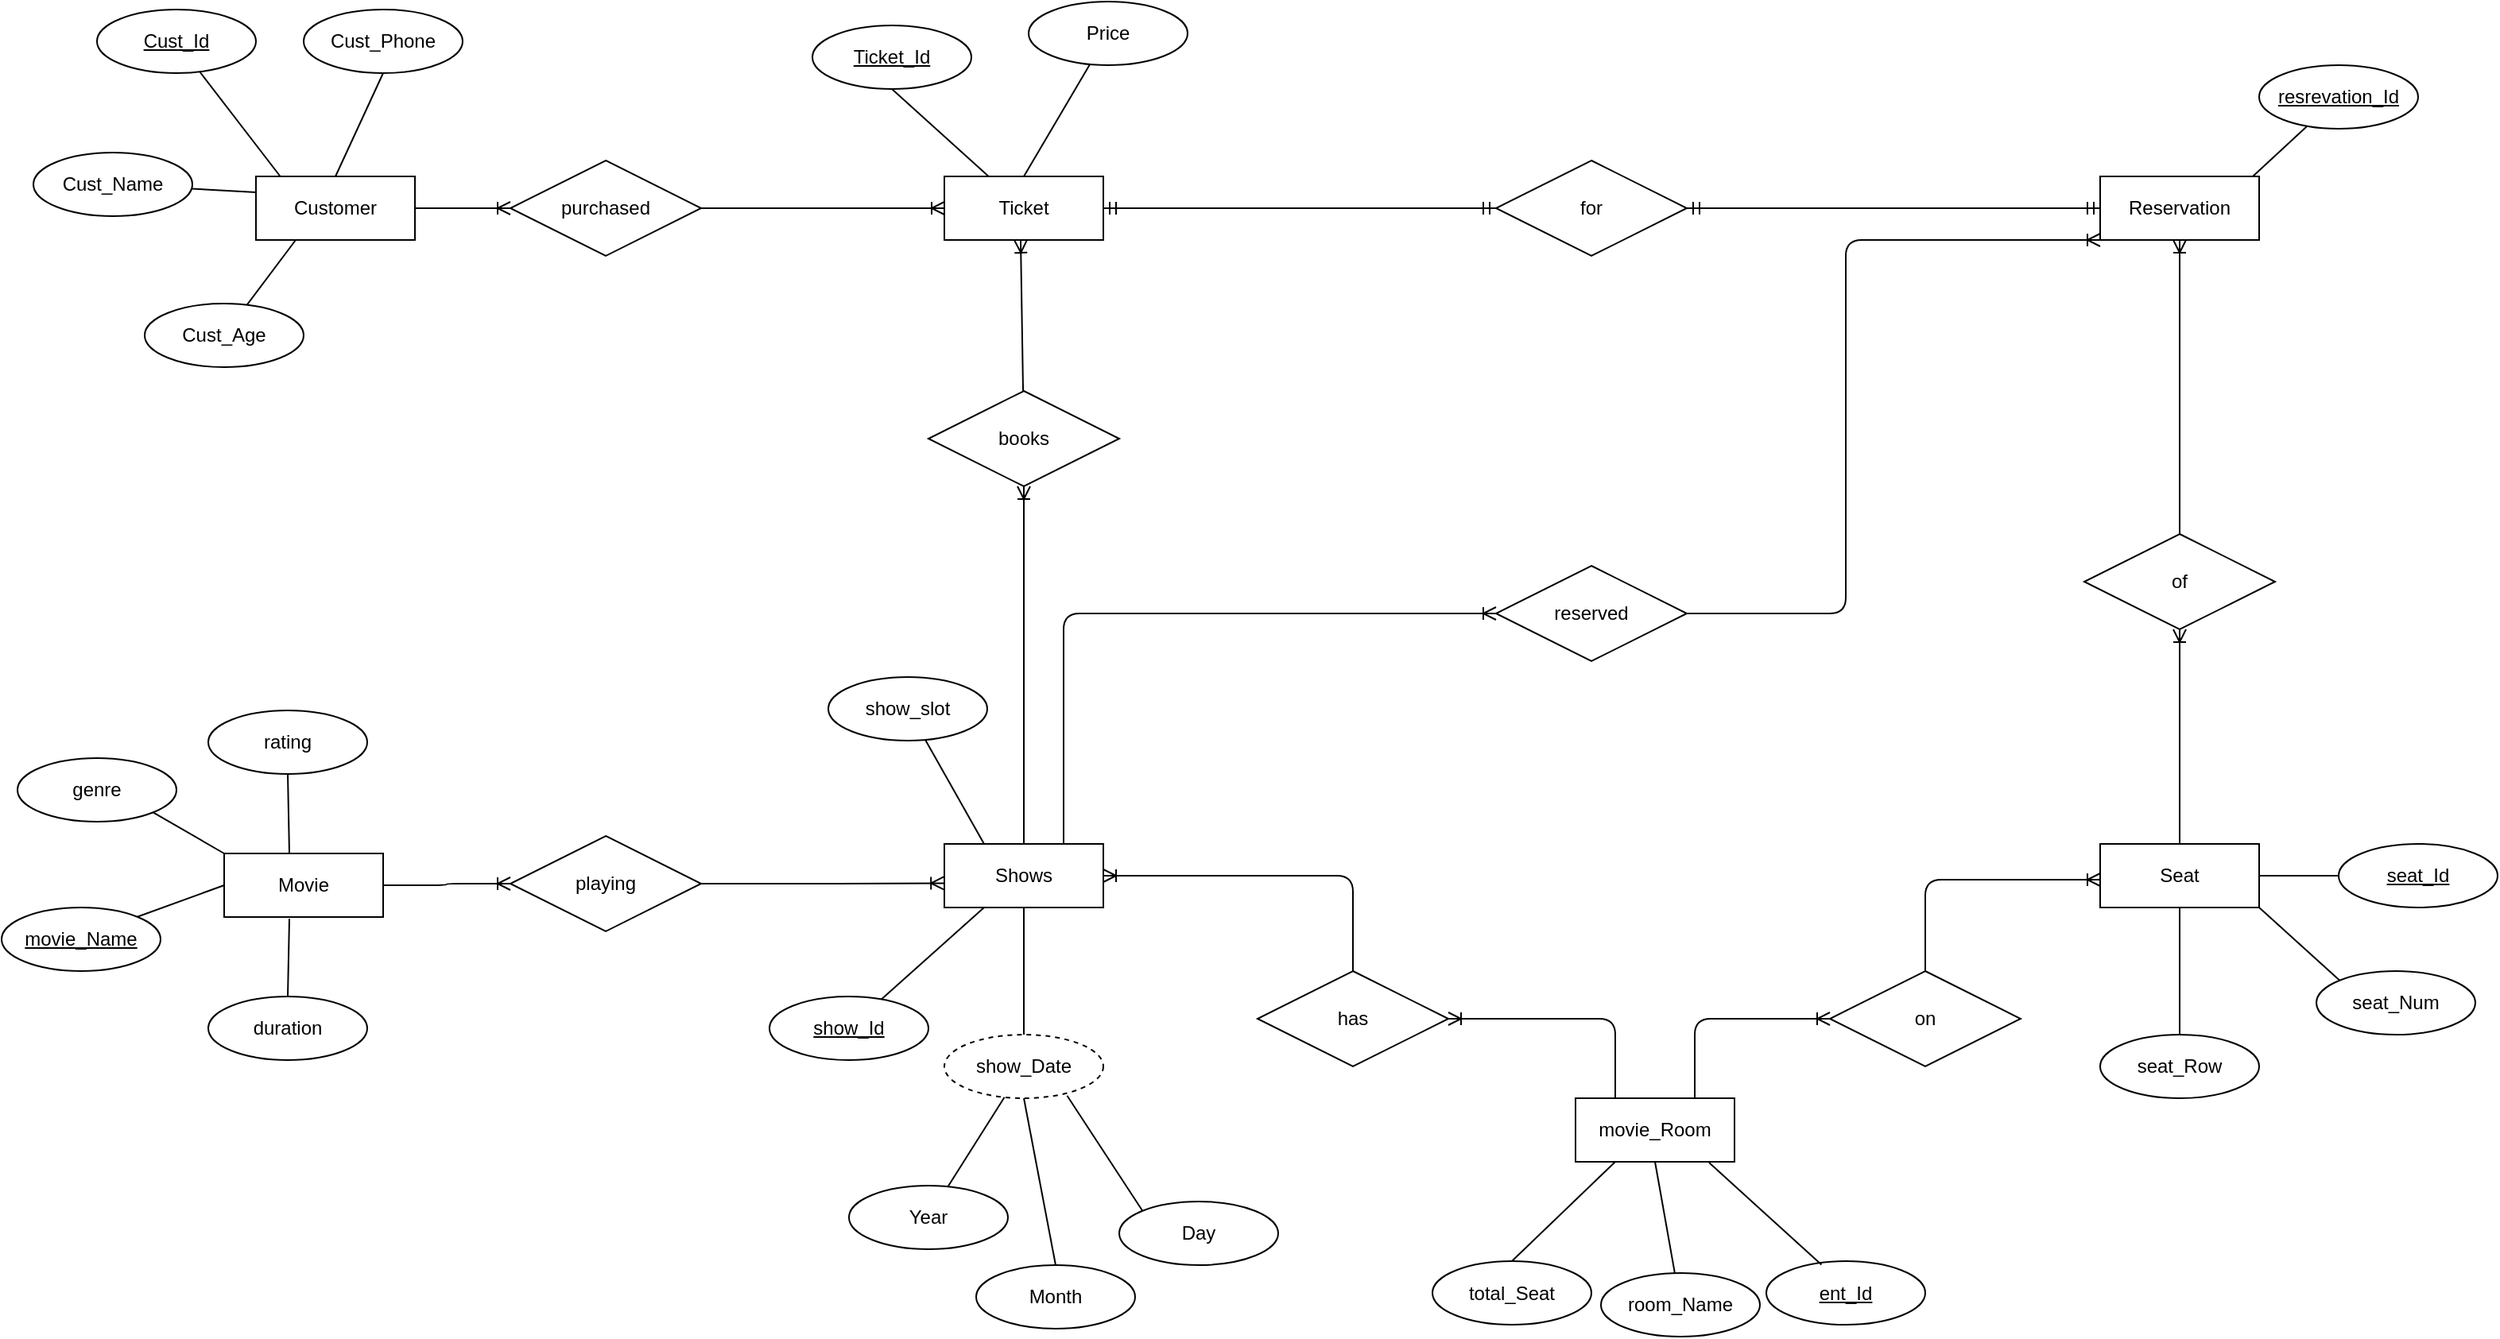 <mxfile version="14.6.13" type="device"><diagram id="C5RBs43oDa-KdzZeNtuy" name="Page-1"><mxGraphModel dx="2264" dy="1922" grid="1" gridSize="10" guides="1" tooltips="1" connect="1" arrows="1" fold="1" page="1" pageScale="1" pageWidth="827" pageHeight="1169" math="0" shadow="0"><root><mxCell id="WIyWlLk6GJQsqaUBKTNV-0"/><mxCell id="WIyWlLk6GJQsqaUBKTNV-1" parent="WIyWlLk6GJQsqaUBKTNV-0"/><mxCell id="rpTrCafOeSb1Uk_IsaNt-6" value="purchased" style="shape=rhombus;perimeter=rhombusPerimeter;whiteSpace=wrap;html=1;align=center;" parent="WIyWlLk6GJQsqaUBKTNV-1" vertex="1"><mxGeometry x="64" y="-330" width="120" height="60" as="geometry"/></mxCell><mxCell id="rpTrCafOeSb1Uk_IsaNt-8" value="on" style="shape=rhombus;perimeter=rhombusPerimeter;whiteSpace=wrap;html=1;align=center;" parent="WIyWlLk6GJQsqaUBKTNV-1" vertex="1"><mxGeometry x="894" y="180" width="120" height="60" as="geometry"/></mxCell><mxCell id="rpTrCafOeSb1Uk_IsaNt-9" value="books" style="shape=rhombus;perimeter=rhombusPerimeter;whiteSpace=wrap;html=1;align=center;" parent="WIyWlLk6GJQsqaUBKTNV-1" vertex="1"><mxGeometry x="327" y="-185" width="120" height="60" as="geometry"/></mxCell><mxCell id="rpTrCafOeSb1Uk_IsaNt-10" value="of" style="shape=rhombus;perimeter=rhombusPerimeter;whiteSpace=wrap;html=1;align=center;" parent="WIyWlLk6GJQsqaUBKTNV-1" vertex="1"><mxGeometry x="1054" y="-95" width="120" height="60" as="geometry"/></mxCell><mxCell id="rpTrCafOeSb1Uk_IsaNt-12" value="has" style="shape=rhombus;perimeter=rhombusPerimeter;whiteSpace=wrap;html=1;align=center;" parent="WIyWlLk6GJQsqaUBKTNV-1" vertex="1"><mxGeometry x="534" y="180" width="120" height="60" as="geometry"/></mxCell><mxCell id="rpTrCafOeSb1Uk_IsaNt-16" value="Cust_Id" style="ellipse;whiteSpace=wrap;html=1;align=center;fontStyle=4;" parent="WIyWlLk6GJQsqaUBKTNV-1" vertex="1"><mxGeometry x="-196" y="-425" width="100" height="40" as="geometry"/></mxCell><mxCell id="rpTrCafOeSb1Uk_IsaNt-17" value="Cust_Phone" style="ellipse;whiteSpace=wrap;html=1;align=center;" parent="WIyWlLk6GJQsqaUBKTNV-1" vertex="1"><mxGeometry x="-66" y="-425" width="100" height="40" as="geometry"/></mxCell><mxCell id="rpTrCafOeSb1Uk_IsaNt-22" value="Ticket_Id" style="ellipse;whiteSpace=wrap;html=1;align=center;fontStyle=4;" parent="WIyWlLk6GJQsqaUBKTNV-1" vertex="1"><mxGeometry x="254" y="-415" width="100" height="40" as="geometry"/></mxCell><mxCell id="rpTrCafOeSb1Uk_IsaNt-23" value="Price" style="ellipse;whiteSpace=wrap;html=1;align=center;" parent="WIyWlLk6GJQsqaUBKTNV-1" vertex="1"><mxGeometry x="390" y="-430" width="100" height="40" as="geometry"/></mxCell><mxCell id="rpTrCafOeSb1Uk_IsaNt-24" value="show_Id" style="ellipse;whiteSpace=wrap;html=1;align=center;fontStyle=4;" parent="WIyWlLk6GJQsqaUBKTNV-1" vertex="1"><mxGeometry x="227" y="196" width="100" height="40" as="geometry"/></mxCell><mxCell id="rpTrCafOeSb1Uk_IsaNt-25" value="show_Date" style="ellipse;whiteSpace=wrap;html=1;align=center;dashed=1;" parent="WIyWlLk6GJQsqaUBKTNV-1" vertex="1"><mxGeometry x="337" y="220" width="100" height="40" as="geometry"/></mxCell><mxCell id="rpTrCafOeSb1Uk_IsaNt-31" value="movie_Name" style="ellipse;whiteSpace=wrap;html=1;align=center;fontStyle=4;" parent="WIyWlLk6GJQsqaUBKTNV-1" vertex="1"><mxGeometry x="-256" y="140" width="100" height="40" as="geometry"/></mxCell><mxCell id="rpTrCafOeSb1Uk_IsaNt-33" value="duration" style="ellipse;whiteSpace=wrap;html=1;align=center;" parent="WIyWlLk6GJQsqaUBKTNV-1" vertex="1"><mxGeometry x="-126" y="196" width="100" height="40" as="geometry"/></mxCell><mxCell id="rpTrCafOeSb1Uk_IsaNt-35" value="rating" style="ellipse;whiteSpace=wrap;html=1;align=center;" parent="WIyWlLk6GJQsqaUBKTNV-1" vertex="1"><mxGeometry x="-126" y="16" width="100" height="40" as="geometry"/></mxCell><mxCell id="rpTrCafOeSb1Uk_IsaNt-36" value="genre" style="ellipse;whiteSpace=wrap;html=1;align=center;" parent="WIyWlLk6GJQsqaUBKTNV-1" vertex="1"><mxGeometry x="-246" y="46" width="100" height="40" as="geometry"/></mxCell><mxCell id="rpTrCafOeSb1Uk_IsaNt-37" value="ent_Id" style="ellipse;whiteSpace=wrap;html=1;align=center;fontStyle=4;" parent="WIyWlLk6GJQsqaUBKTNV-1" vertex="1"><mxGeometry x="854" y="362.5" width="100" height="40" as="geometry"/></mxCell><mxCell id="rpTrCafOeSb1Uk_IsaNt-42" value="seat_Row" style="ellipse;whiteSpace=wrap;html=1;align=center;" parent="WIyWlLk6GJQsqaUBKTNV-1" vertex="1"><mxGeometry x="1064" y="220" width="100" height="40" as="geometry"/></mxCell><mxCell id="rpTrCafOeSb1Uk_IsaNt-43" value="seat_Id" style="ellipse;whiteSpace=wrap;html=1;align=center;fontStyle=4;" parent="WIyWlLk6GJQsqaUBKTNV-1" vertex="1"><mxGeometry x="1214" y="100.0" width="100" height="40" as="geometry"/></mxCell><mxCell id="rpTrCafOeSb1Uk_IsaNt-45" value="" style="endArrow=none;html=1;exitX=0.153;exitY=0;exitDx=0;exitDy=0;exitPerimeter=0;" parent="WIyWlLk6GJQsqaUBKTNV-1" source="T_Y7C41bLEncl0_mFWOe-4" target="rpTrCafOeSb1Uk_IsaNt-16" edge="1"><mxGeometry width="50" height="50" relative="1" as="geometry"><mxPoint x="-60.715" y="-317.386" as="sourcePoint"/><mxPoint x="-126" y="-340" as="targetPoint"/></mxGeometry></mxCell><mxCell id="rpTrCafOeSb1Uk_IsaNt-46" value="" style="endArrow=none;html=1;exitX=0;exitY=0.25;exitDx=0;exitDy=0;" parent="WIyWlLk6GJQsqaUBKTNV-1" source="T_Y7C41bLEncl0_mFWOe-4" target="NC3HBU6T_nw7BA21-1jr-2" edge="1"><mxGeometry width="50" height="50" relative="1" as="geometry"><mxPoint x="-71.355" y="-314.142" as="sourcePoint"/><mxPoint x="-225.717" y="-348.152" as="targetPoint"/></mxGeometry></mxCell><mxCell id="rpTrCafOeSb1Uk_IsaNt-47" value="" style="endArrow=none;html=1;entryX=0.5;entryY=1;entryDx=0;entryDy=0;exitX=0.5;exitY=0;exitDx=0;exitDy=0;" parent="WIyWlLk6GJQsqaUBKTNV-1" source="T_Y7C41bLEncl0_mFWOe-4" target="rpTrCafOeSb1Uk_IsaNt-17" edge="1"><mxGeometry width="50" height="50" relative="1" as="geometry"><mxPoint x="-46" y="-320" as="sourcePoint"/><mxPoint x="-161.349" y="-382.6" as="targetPoint"/></mxGeometry></mxCell><mxCell id="rpTrCafOeSb1Uk_IsaNt-49" value="" style="endArrow=none;html=1;exitX=0.5;exitY=0;exitDx=0;exitDy=0;" parent="WIyWlLk6GJQsqaUBKTNV-1" source="T_Y7C41bLEncl0_mFWOe-5" target="rpTrCafOeSb1Uk_IsaNt-23" edge="1"><mxGeometry width="50" height="50" relative="1" as="geometry"><mxPoint x="429" y="-320" as="sourcePoint"/><mxPoint x="444.001" y="-380.0" as="targetPoint"/></mxGeometry></mxCell><mxCell id="rpTrCafOeSb1Uk_IsaNt-50" value="" style="endArrow=none;html=1;entryX=0.5;entryY=1;entryDx=0;entryDy=0;" parent="WIyWlLk6GJQsqaUBKTNV-1" source="T_Y7C41bLEncl0_mFWOe-5" target="rpTrCafOeSb1Uk_IsaNt-22" edge="1"><mxGeometry width="50" height="50" relative="1" as="geometry"><mxPoint x="381.3" y="-307.84" as="sourcePoint"/><mxPoint x="394" y="-450.0" as="targetPoint"/></mxGeometry></mxCell><mxCell id="rpTrCafOeSb1Uk_IsaNt-52" value="" style="endArrow=none;html=1;exitX=0.5;exitY=1;exitDx=0;exitDy=0;" parent="WIyWlLk6GJQsqaUBKTNV-1" source="T_Y7C41bLEncl0_mFWOe-10" target="t3C6U31wwXxk8_DjWDiK-0" edge="1"><mxGeometry width="50" height="50" relative="1" as="geometry"><mxPoint x="734" y="285" as="sourcePoint"/><mxPoint x="787.9" y="371.94" as="targetPoint"/></mxGeometry></mxCell><mxCell id="rpTrCafOeSb1Uk_IsaNt-53" value="" style="endArrow=none;html=1;entryX=0.347;entryY=0.057;entryDx=0;entryDy=0;entryPerimeter=0;exitX=0.84;exitY=1.013;exitDx=0;exitDy=0;exitPerimeter=0;" parent="WIyWlLk6GJQsqaUBKTNV-1" source="T_Y7C41bLEncl0_mFWOe-10" target="rpTrCafOeSb1Uk_IsaNt-37" edge="1"><mxGeometry width="50" height="50" relative="1" as="geometry"><mxPoint x="784" y="258" as="sourcePoint"/><mxPoint x="798.651" y="42.4" as="targetPoint"/></mxGeometry></mxCell><mxCell id="rpTrCafOeSb1Uk_IsaNt-55" value="" style="endArrow=none;html=1;exitX=0.5;exitY=0;exitDx=0;exitDy=0;entryX=0.5;entryY=1;entryDx=0;entryDy=0;" parent="WIyWlLk6GJQsqaUBKTNV-1" source="rpTrCafOeSb1Uk_IsaNt-42" edge="1"><mxGeometry width="50" height="50" relative="1" as="geometry"><mxPoint x="1269.272" y="-267.383" as="sourcePoint"/><mxPoint x="1114" y="140.0" as="targetPoint"/></mxGeometry></mxCell><mxCell id="rpTrCafOeSb1Uk_IsaNt-56" value="" style="endArrow=none;html=1;entryX=0;entryY=0.5;entryDx=0;entryDy=0;exitX=1;exitY=0.5;exitDx=0;exitDy=0;" parent="WIyWlLk6GJQsqaUBKTNV-1" source="T_Y7C41bLEncl0_mFWOe-12" target="rpTrCafOeSb1Uk_IsaNt-43" edge="1"><mxGeometry width="50" height="50" relative="1" as="geometry"><mxPoint x="1064" y="120.0" as="sourcePoint"/><mxPoint x="1158.651" y="-342.6" as="targetPoint"/></mxGeometry></mxCell><mxCell id="rpTrCafOeSb1Uk_IsaNt-57" value="" style="endArrow=none;html=1;exitX=0.41;exitY=1.025;exitDx=0;exitDy=0;entryX=0.5;entryY=0;entryDx=0;entryDy=0;exitPerimeter=0;" parent="WIyWlLk6GJQsqaUBKTNV-1" source="T_Y7C41bLEncl0_mFWOe-8" target="rpTrCafOeSb1Uk_IsaNt-33" edge="1"><mxGeometry width="50" height="50" relative="1" as="geometry"><mxPoint x="-76" y="146.0" as="sourcePoint"/><mxPoint x="-86" y="196" as="targetPoint"/></mxGeometry></mxCell><mxCell id="rpTrCafOeSb1Uk_IsaNt-59" value="" style="endArrow=none;html=1;entryX=1;entryY=0;entryDx=0;entryDy=0;exitX=0;exitY=0.5;exitDx=0;exitDy=0;exitPerimeter=0;" parent="WIyWlLk6GJQsqaUBKTNV-1" source="T_Y7C41bLEncl0_mFWOe-8" target="rpTrCafOeSb1Uk_IsaNt-31" edge="1"><mxGeometry width="50" height="50" relative="1" as="geometry"><mxPoint x="-126" y="126" as="sourcePoint"/><mxPoint x="-561.349" y="-256.6" as="targetPoint"/></mxGeometry></mxCell><mxCell id="rpTrCafOeSb1Uk_IsaNt-60" value="" style="endArrow=none;html=1;entryX=1;entryY=1;entryDx=0;entryDy=0;exitX=0;exitY=0;exitDx=0;exitDy=0;" parent="WIyWlLk6GJQsqaUBKTNV-1" source="T_Y7C41bLEncl0_mFWOe-8" target="rpTrCafOeSb1Uk_IsaNt-36" edge="1"><mxGeometry width="50" height="50" relative="1" as="geometry"><mxPoint x="-105.914" y="109.974" as="sourcePoint"/><mxPoint x="-551.349" y="-246.6" as="targetPoint"/></mxGeometry></mxCell><mxCell id="rpTrCafOeSb1Uk_IsaNt-61" value="" style="endArrow=none;html=1;entryX=0.5;entryY=1;entryDx=0;entryDy=0;exitX=0.41;exitY=0;exitDx=0;exitDy=0;exitPerimeter=0;" parent="WIyWlLk6GJQsqaUBKTNV-1" source="T_Y7C41bLEncl0_mFWOe-8" target="rpTrCafOeSb1Uk_IsaNt-35" edge="1"><mxGeometry width="50" height="50" relative="1" as="geometry"><mxPoint x="-76" y="106" as="sourcePoint"/><mxPoint x="-541.349" y="-236.6" as="targetPoint"/></mxGeometry></mxCell><mxCell id="rpTrCafOeSb1Uk_IsaNt-62" value="" style="endArrow=none;html=1;exitX=0.25;exitY=1;exitDx=0;exitDy=0;" parent="WIyWlLk6GJQsqaUBKTNV-1" source="T_Y7C41bLEncl0_mFWOe-7" target="rpTrCafOeSb1Uk_IsaNt-24" edge="1"><mxGeometry width="50" height="50" relative="1" as="geometry"><mxPoint x="391" y="130.0" as="sourcePoint"/><mxPoint x="-254.349" y="32.4" as="targetPoint"/></mxGeometry></mxCell><mxCell id="rpTrCafOeSb1Uk_IsaNt-63" value="" style="endArrow=none;html=1;entryX=0.5;entryY=0;entryDx=0;entryDy=0;" parent="WIyWlLk6GJQsqaUBKTNV-1" source="T_Y7C41bLEncl0_mFWOe-7" target="rpTrCafOeSb1Uk_IsaNt-25" edge="1"><mxGeometry width="50" height="50" relative="1" as="geometry"><mxPoint x="441" y="150.0" as="sourcePoint"/><mxPoint x="-244.349" y="42.4" as="targetPoint"/></mxGeometry></mxCell><mxCell id="T_Y7C41bLEncl0_mFWOe-4" value="Customer" style="whiteSpace=wrap;html=1;align=center;" parent="WIyWlLk6GJQsqaUBKTNV-1" vertex="1"><mxGeometry x="-96" y="-320" width="100" height="40" as="geometry"/></mxCell><mxCell id="T_Y7C41bLEncl0_mFWOe-5" value="Ticket" style="whiteSpace=wrap;html=1;align=center;" parent="WIyWlLk6GJQsqaUBKTNV-1" vertex="1"><mxGeometry x="337" y="-320" width="100" height="40" as="geometry"/></mxCell><mxCell id="T_Y7C41bLEncl0_mFWOe-7" value="Shows" style="whiteSpace=wrap;html=1;align=center;" parent="WIyWlLk6GJQsqaUBKTNV-1" vertex="1"><mxGeometry x="337" y="100" width="100" height="40" as="geometry"/></mxCell><mxCell id="T_Y7C41bLEncl0_mFWOe-8" value="Movie" style="whiteSpace=wrap;html=1;align=center;" parent="WIyWlLk6GJQsqaUBKTNV-1" vertex="1"><mxGeometry x="-116" y="106" width="100" height="40" as="geometry"/></mxCell><mxCell id="T_Y7C41bLEncl0_mFWOe-10" value="movie_Room" style="whiteSpace=wrap;html=1;align=center;" parent="WIyWlLk6GJQsqaUBKTNV-1" vertex="1"><mxGeometry x="734" y="260" width="100" height="40" as="geometry"/></mxCell><mxCell id="T_Y7C41bLEncl0_mFWOe-12" value="Seat" style="whiteSpace=wrap;html=1;align=center;" parent="WIyWlLk6GJQsqaUBKTNV-1" vertex="1"><mxGeometry x="1064" y="100.0" width="100" height="40" as="geometry"/></mxCell><mxCell id="T_Y7C41bLEncl0_mFWOe-13" value="Day" style="ellipse;whiteSpace=wrap;html=1;align=center;" parent="WIyWlLk6GJQsqaUBKTNV-1" vertex="1"><mxGeometry x="447" y="325" width="100" height="40" as="geometry"/></mxCell><mxCell id="T_Y7C41bLEncl0_mFWOe-14" value="Month" style="ellipse;whiteSpace=wrap;html=1;align=center;" parent="WIyWlLk6GJQsqaUBKTNV-1" vertex="1"><mxGeometry x="357" y="365" width="100" height="40" as="geometry"/></mxCell><mxCell id="T_Y7C41bLEncl0_mFWOe-15" value="Year" style="ellipse;whiteSpace=wrap;html=1;align=center;" parent="WIyWlLk6GJQsqaUBKTNV-1" vertex="1"><mxGeometry x="277" y="315.0" width="100" height="40" as="geometry"/></mxCell><mxCell id="T_Y7C41bLEncl0_mFWOe-16" value="" style="endArrow=none;html=1;" parent="WIyWlLk6GJQsqaUBKTNV-1" source="rpTrCafOeSb1Uk_IsaNt-25" target="T_Y7C41bLEncl0_mFWOe-15" edge="1"><mxGeometry width="50" height="50" relative="1" as="geometry"><mxPoint x="367" y="265" as="sourcePoint"/><mxPoint x="476.645" y="159.142" as="targetPoint"/></mxGeometry></mxCell><mxCell id="T_Y7C41bLEncl0_mFWOe-17" value="" style="endArrow=none;html=1;entryX=0.5;entryY=1;entryDx=0;entryDy=0;" parent="WIyWlLk6GJQsqaUBKTNV-1" target="rpTrCafOeSb1Uk_IsaNt-25" edge="1"><mxGeometry width="50" height="50" relative="1" as="geometry"><mxPoint x="407" y="365" as="sourcePoint"/><mxPoint x="486.645" y="169.142" as="targetPoint"/></mxGeometry></mxCell><mxCell id="T_Y7C41bLEncl0_mFWOe-18" value="" style="endArrow=none;html=1;entryX=0;entryY=0;entryDx=0;entryDy=0;exitX=0.772;exitY=0.959;exitDx=0;exitDy=0;exitPerimeter=0;" parent="WIyWlLk6GJQsqaUBKTNV-1" source="rpTrCafOeSb1Uk_IsaNt-25" target="T_Y7C41bLEncl0_mFWOe-13" edge="1"><mxGeometry width="50" height="50" relative="1" as="geometry"><mxPoint x="510" y="200" as="sourcePoint"/><mxPoint x="496.645" y="179.142" as="targetPoint"/></mxGeometry></mxCell><mxCell id="T_Y7C41bLEncl0_mFWOe-20" value="" style="endArrow=none;html=1;exitX=0.25;exitY=1;exitDx=0;exitDy=0;entryX=0.5;entryY=0;entryDx=0;entryDy=0;" parent="WIyWlLk6GJQsqaUBKTNV-1" source="T_Y7C41bLEncl0_mFWOe-10" target="T_Y7C41bLEncl0_mFWOe-21" edge="1"><mxGeometry width="50" height="50" relative="1" as="geometry"><mxPoint x="734" y="290" as="sourcePoint"/><mxPoint x="652" y="295" as="targetPoint"/></mxGeometry></mxCell><mxCell id="T_Y7C41bLEncl0_mFWOe-21" value="total_Seat" style="ellipse;whiteSpace=wrap;html=1;align=center;" parent="WIyWlLk6GJQsqaUBKTNV-1" vertex="1"><mxGeometry x="644" y="362.5" width="100" height="40" as="geometry"/></mxCell><mxCell id="NC3HBU6T_nw7BA21-1jr-2" value="Cust_Name" style="ellipse;whiteSpace=wrap;html=1;align=center;" parent="WIyWlLk6GJQsqaUBKTNV-1" vertex="1"><mxGeometry x="-236" y="-335" width="100" height="40" as="geometry"/></mxCell><mxCell id="cqNdI_gBDllx-gK_nrfC-5" style="edgeStyle=orthogonalEdgeStyle;rounded=0;orthogonalLoop=1;jettySize=auto;html=1;exitX=0.5;exitY=1;exitDx=0;exitDy=0;" parent="WIyWlLk6GJQsqaUBKTNV-1" edge="1"><mxGeometry relative="1" as="geometry"><mxPoint x="154" y="270" as="sourcePoint"/><mxPoint x="154" y="270" as="targetPoint"/></mxGeometry></mxCell><mxCell id="cqNdI_gBDllx-gK_nrfC-9" value="show_slot" style="ellipse;whiteSpace=wrap;html=1;align=center;" parent="WIyWlLk6GJQsqaUBKTNV-1" vertex="1"><mxGeometry x="264" y="-5" width="100" height="40" as="geometry"/></mxCell><mxCell id="cqNdI_gBDllx-gK_nrfC-10" value="" style="endArrow=none;html=1;exitX=0.25;exitY=0;exitDx=0;exitDy=0;" parent="WIyWlLk6GJQsqaUBKTNV-1" source="T_Y7C41bLEncl0_mFWOe-7" target="cqNdI_gBDllx-gK_nrfC-9" edge="1"><mxGeometry width="50" height="50" relative="1" as="geometry"><mxPoint x="411" y="110" as="sourcePoint"/><mxPoint x="491" y="61" as="targetPoint"/></mxGeometry></mxCell><mxCell id="eyCazPOt2PZTfORF4oaA-2" value="" style="endArrow=none;html=1;" parent="WIyWlLk6GJQsqaUBKTNV-1" source="eyCazPOt2PZTfORF4oaA-37" edge="1"><mxGeometry width="50" height="50" relative="1" as="geometry"><mxPoint x="1114" y="-375" as="sourcePoint"/><mxPoint x="1160" y="-320" as="targetPoint"/></mxGeometry></mxCell><mxCell id="eyCazPOt2PZTfORF4oaA-4" value="Reservation" style="whiteSpace=wrap;html=1;align=center;" parent="WIyWlLk6GJQsqaUBKTNV-1" vertex="1"><mxGeometry x="1064" y="-320" width="100" height="40" as="geometry"/></mxCell><mxCell id="eyCazPOt2PZTfORF4oaA-5" style="edgeStyle=orthogonalEdgeStyle;rounded=0;orthogonalLoop=1;jettySize=auto;html=1;exitX=0.5;exitY=1;exitDx=0;exitDy=0;" parent="WIyWlLk6GJQsqaUBKTNV-1" edge="1"><mxGeometry relative="1" as="geometry"><mxPoint x="154" y="270" as="sourcePoint"/><mxPoint x="154" y="270" as="targetPoint"/></mxGeometry></mxCell><mxCell id="eyCazPOt2PZTfORF4oaA-6" value="" style="edgeStyle=orthogonalEdgeStyle;fontSize=12;html=1;endArrow=ERoneToMany;entryX=0;entryY=0.5;entryDx=0;entryDy=0;exitX=1;exitY=0.5;exitDx=0;exitDy=0;" parent="WIyWlLk6GJQsqaUBKTNV-1" source="T_Y7C41bLEncl0_mFWOe-4" target="rpTrCafOeSb1Uk_IsaNt-6" edge="1"><mxGeometry width="100" height="100" relative="1" as="geometry"><mxPoint x="144" y="-205" as="sourcePoint"/><mxPoint x="244" y="-305" as="targetPoint"/></mxGeometry></mxCell><mxCell id="eyCazPOt2PZTfORF4oaA-7" value="" style="edgeStyle=orthogonalEdgeStyle;fontSize=12;html=1;endArrow=ERoneToMany;entryX=0;entryY=0.5;entryDx=0;entryDy=0;exitX=1;exitY=0.5;exitDx=0;exitDy=0;" parent="WIyWlLk6GJQsqaUBKTNV-1" source="rpTrCafOeSb1Uk_IsaNt-6" target="T_Y7C41bLEncl0_mFWOe-5" edge="1"><mxGeometry width="100" height="100" relative="1" as="geometry"><mxPoint x="-56" y="-290" as="sourcePoint"/><mxPoint x="138.0" y="-290" as="targetPoint"/></mxGeometry></mxCell><mxCell id="eyCazPOt2PZTfORF4oaA-8" value="" style="edgeStyle=orthogonalEdgeStyle;fontSize=12;html=1;endArrow=ERmandOne;startArrow=ERmandOne;entryX=0;entryY=0.5;entryDx=0;entryDy=0;exitX=1;exitY=0.5;exitDx=0;exitDy=0;" parent="WIyWlLk6GJQsqaUBKTNV-1" source="eyCazPOt2PZTfORF4oaA-9" target="eyCazPOt2PZTfORF4oaA-4" edge="1"><mxGeometry width="100" height="100" relative="1" as="geometry"><mxPoint x="939" y="-300" as="sourcePoint"/><mxPoint x="914" y="-395" as="targetPoint"/></mxGeometry></mxCell><mxCell id="eyCazPOt2PZTfORF4oaA-9" value="for" style="shape=rhombus;perimeter=rhombusPerimeter;whiteSpace=wrap;html=1;align=center;" parent="WIyWlLk6GJQsqaUBKTNV-1" vertex="1"><mxGeometry x="684" y="-330" width="120" height="60" as="geometry"/></mxCell><mxCell id="eyCazPOt2PZTfORF4oaA-10" value="" style="edgeStyle=orthogonalEdgeStyle;fontSize=12;html=1;endArrow=ERmandOne;startArrow=ERmandOne;exitX=1;exitY=0.5;exitDx=0;exitDy=0;entryX=0;entryY=0.5;entryDx=0;entryDy=0;" parent="WIyWlLk6GJQsqaUBKTNV-1" source="T_Y7C41bLEncl0_mFWOe-5" target="eyCazPOt2PZTfORF4oaA-9" edge="1"><mxGeometry width="100" height="100" relative="1" as="geometry"><mxPoint x="807" y="-290" as="sourcePoint"/><mxPoint x="677" y="-300" as="targetPoint"/></mxGeometry></mxCell><mxCell id="eyCazPOt2PZTfORF4oaA-11" value="" style="edgeStyle=orthogonalEdgeStyle;fontSize=12;html=1;endArrow=ERoneToMany;entryX=0.5;entryY=1;entryDx=0;entryDy=0;exitX=0.5;exitY=0;exitDx=0;exitDy=0;" parent="WIyWlLk6GJQsqaUBKTNV-1" source="rpTrCafOeSb1Uk_IsaNt-10" target="eyCazPOt2PZTfORF4oaA-4" edge="1"><mxGeometry width="100" height="100" relative="1" as="geometry"><mxPoint x="1114" y="-85" as="sourcePoint"/><mxPoint x="1024" y="-155" as="targetPoint"/></mxGeometry></mxCell><mxCell id="eyCazPOt2PZTfORF4oaA-12" value="" style="edgeStyle=orthogonalEdgeStyle;fontSize=12;html=1;endArrow=ERoneToMany;exitX=0.5;exitY=0;exitDx=0;exitDy=0;entryX=0.5;entryY=1;entryDx=0;entryDy=0;" parent="WIyWlLk6GJQsqaUBKTNV-1" source="T_Y7C41bLEncl0_mFWOe-12" target="rpTrCafOeSb1Uk_IsaNt-10" edge="1"><mxGeometry width="100" height="100" relative="1" as="geometry"><mxPoint x="1124" y="-85" as="sourcePoint"/><mxPoint x="1114" y="-35" as="targetPoint"/></mxGeometry></mxCell><mxCell id="eyCazPOt2PZTfORF4oaA-13" value="" style="edgeStyle=orthogonalEdgeStyle;fontSize=12;html=1;endArrow=ERoneToMany;exitX=0.5;exitY=0;exitDx=0;exitDy=0;entryX=0.5;entryY=1;entryDx=0;entryDy=0;" parent="WIyWlLk6GJQsqaUBKTNV-1" source="rpTrCafOeSb1Uk_IsaNt-8" edge="1"><mxGeometry width="100" height="100" relative="1" as="geometry"><mxPoint x="1064" y="257.5" as="sourcePoint"/><mxPoint x="1064" y="122.5" as="targetPoint"/><Array as="points"><mxPoint x="954" y="123"/></Array></mxGeometry></mxCell><mxCell id="eyCazPOt2PZTfORF4oaA-14" value="" style="edgeStyle=orthogonalEdgeStyle;fontSize=12;html=1;endArrow=ERoneToMany;exitX=0.75;exitY=0;exitDx=0;exitDy=0;entryX=0;entryY=0.5;entryDx=0;entryDy=0;" parent="WIyWlLk6GJQsqaUBKTNV-1" source="T_Y7C41bLEncl0_mFWOe-10" target="rpTrCafOeSb1Uk_IsaNt-8" edge="1"><mxGeometry width="100" height="100" relative="1" as="geometry"><mxPoint x="954" y="333" as="sourcePoint"/><mxPoint x="1154" y="332.5" as="targetPoint"/></mxGeometry></mxCell><mxCell id="eyCazPOt2PZTfORF4oaA-15" value="" style="fontSize=12;html=1;endArrow=ERoneToMany;" parent="WIyWlLk6GJQsqaUBKTNV-1" source="rpTrCafOeSb1Uk_IsaNt-9" edge="1"><mxGeometry width="100" height="100" relative="1" as="geometry"><mxPoint x="569.0" y="212.5" as="sourcePoint"/><mxPoint x="385" y="-280" as="targetPoint"/></mxGeometry></mxCell><mxCell id="eyCazPOt2PZTfORF4oaA-16" value="" style="fontSize=12;html=1;endArrow=ERoneToMany;entryX=0.5;entryY=1;entryDx=0;entryDy=0;exitX=0.5;exitY=0;exitDx=0;exitDy=0;" parent="WIyWlLk6GJQsqaUBKTNV-1" source="T_Y7C41bLEncl0_mFWOe-7" target="rpTrCafOeSb1Uk_IsaNt-9" edge="1"><mxGeometry width="100" height="100" relative="1" as="geometry"><mxPoint x="391" y="110" as="sourcePoint"/><mxPoint x="807.0" y="-5" as="targetPoint"/></mxGeometry></mxCell><mxCell id="eyCazPOt2PZTfORF4oaA-18" value="" style="edgeStyle=orthogonalEdgeStyle;fontSize=12;html=1;endArrow=ERoneToMany;entryX=1;entryY=0.5;entryDx=0;entryDy=0;exitX=0.5;exitY=0;exitDx=0;exitDy=0;" parent="WIyWlLk6GJQsqaUBKTNV-1" source="rpTrCafOeSb1Uk_IsaNt-12" target="T_Y7C41bLEncl0_mFWOe-7" edge="1"><mxGeometry width="100" height="100" relative="1" as="geometry"><mxPoint x="494" y="232.5" as="sourcePoint"/><mxPoint x="404" y="130" as="targetPoint"/><Array as="points"><mxPoint x="594" y="120"/></Array></mxGeometry></mxCell><mxCell id="eyCazPOt2PZTfORF4oaA-19" value="playing" style="shape=rhombus;perimeter=rhombusPerimeter;whiteSpace=wrap;html=1;align=center;" parent="WIyWlLk6GJQsqaUBKTNV-1" vertex="1"><mxGeometry x="64" y="95" width="120" height="60" as="geometry"/></mxCell><mxCell id="eyCazPOt2PZTfORF4oaA-20" value="" style="edgeStyle=orthogonalEdgeStyle;fontSize=12;html=1;endArrow=ERoneToMany;entryX=-0.004;entryY=0.618;entryDx=0;entryDy=0;entryPerimeter=0;" parent="WIyWlLk6GJQsqaUBKTNV-1" source="eyCazPOt2PZTfORF4oaA-19" target="T_Y7C41bLEncl0_mFWOe-7" edge="1"><mxGeometry width="100" height="100" relative="1" as="geometry"><mxPoint x="584" y="140.0" as="sourcePoint"/><mxPoint x="451" y="140.0" as="targetPoint"/></mxGeometry></mxCell><mxCell id="eyCazPOt2PZTfORF4oaA-21" value="" style="edgeStyle=orthogonalEdgeStyle;fontSize=12;html=1;endArrow=ERoneToMany;entryX=0;entryY=0.5;entryDx=0;entryDy=0;exitX=1;exitY=0.5;exitDx=0;exitDy=0;" parent="WIyWlLk6GJQsqaUBKTNV-1" source="T_Y7C41bLEncl0_mFWOe-8" target="eyCazPOt2PZTfORF4oaA-19" edge="1"><mxGeometry width="100" height="100" relative="1" as="geometry"><mxPoint x="-86" y="135.0" as="sourcePoint"/><mxPoint x="50.6" y="134.72" as="targetPoint"/></mxGeometry></mxCell><mxCell id="eyCazPOt2PZTfORF4oaA-22" value="reserved" style="shape=rhombus;perimeter=rhombusPerimeter;whiteSpace=wrap;html=1;align=center;" parent="WIyWlLk6GJQsqaUBKTNV-1" vertex="1"><mxGeometry x="684" y="-75" width="120" height="60" as="geometry"/></mxCell><mxCell id="eyCazPOt2PZTfORF4oaA-23" value="" style="fontSize=12;html=1;endArrow=ERoneToMany;exitX=1;exitY=0.5;exitDx=0;exitDy=0;entryX=0;entryY=1;entryDx=0;entryDy=0;edgeStyle=orthogonalEdgeStyle;" parent="WIyWlLk6GJQsqaUBKTNV-1" source="eyCazPOt2PZTfORF4oaA-22" target="eyCazPOt2PZTfORF4oaA-4" edge="1"><mxGeometry width="100" height="100" relative="1" as="geometry"><mxPoint x="874.0" y="133" as="sourcePoint"/><mxPoint x="1074.0" y="132.5" as="targetPoint"/><Array as="points"><mxPoint x="904" y="-45"/><mxPoint x="904" y="-280"/></Array></mxGeometry></mxCell><mxCell id="eyCazPOt2PZTfORF4oaA-24" value="" style="fontSize=12;html=1;endArrow=ERoneToMany;exitX=0.75;exitY=0;exitDx=0;exitDy=0;entryX=0;entryY=0.5;entryDx=0;entryDy=0;edgeStyle=orthogonalEdgeStyle;" parent="WIyWlLk6GJQsqaUBKTNV-1" source="T_Y7C41bLEncl0_mFWOe-7" target="eyCazPOt2PZTfORF4oaA-22" edge="1"><mxGeometry width="100" height="100" relative="1" as="geometry"><mxPoint x="669" y="-135" as="sourcePoint"/><mxPoint x="634" y="-95" as="targetPoint"/></mxGeometry></mxCell><mxCell id="eyCazPOt2PZTfORF4oaA-26" value="" style="edgeStyle=orthogonalEdgeStyle;fontSize=12;html=1;endArrow=ERoneToMany;exitX=0.25;exitY=0;exitDx=0;exitDy=0;entryX=1;entryY=0.5;entryDx=0;entryDy=0;" parent="WIyWlLk6GJQsqaUBKTNV-1" source="T_Y7C41bLEncl0_mFWOe-10" target="rpTrCafOeSb1Uk_IsaNt-12" edge="1"><mxGeometry width="100" height="100" relative="1" as="geometry"><mxPoint x="829" y="270" as="sourcePoint"/><mxPoint x="904" y="220" as="targetPoint"/></mxGeometry></mxCell><mxCell id="eyCazPOt2PZTfORF4oaA-27" value="Cust_Age" style="ellipse;whiteSpace=wrap;html=1;align=center;" parent="WIyWlLk6GJQsqaUBKTNV-1" vertex="1"><mxGeometry x="-166" y="-240" width="100" height="40" as="geometry"/></mxCell><mxCell id="eyCazPOt2PZTfORF4oaA-28" value="" style="endArrow=none;html=1;entryX=0.25;entryY=1;entryDx=0;entryDy=0;" parent="WIyWlLk6GJQsqaUBKTNV-1" source="eyCazPOt2PZTfORF4oaA-27" target="T_Y7C41bLEncl0_mFWOe-4" edge="1"><mxGeometry width="50" height="50" relative="1" as="geometry"><mxPoint x="-36" y="-310.0" as="sourcePoint"/><mxPoint x="-6" y="-375.0" as="targetPoint"/></mxGeometry></mxCell><mxCell id="eyCazPOt2PZTfORF4oaA-29" value="seat_Num" style="ellipse;whiteSpace=wrap;html=1;align=center;" parent="WIyWlLk6GJQsqaUBKTNV-1" vertex="1"><mxGeometry x="1200" y="180" width="100" height="40" as="geometry"/></mxCell><mxCell id="eyCazPOt2PZTfORF4oaA-30" value="" style="endArrow=none;html=1;exitX=0;exitY=0;exitDx=0;exitDy=0;entryX=1;entryY=1;entryDx=0;entryDy=0;" parent="WIyWlLk6GJQsqaUBKTNV-1" source="eyCazPOt2PZTfORF4oaA-29" target="T_Y7C41bLEncl0_mFWOe-12" edge="1"><mxGeometry width="50" height="50" relative="1" as="geometry"><mxPoint x="1124" y="200" as="sourcePoint"/><mxPoint x="1124" y="150" as="targetPoint"/></mxGeometry></mxCell><mxCell id="eyCazPOt2PZTfORF4oaA-37" value="resrevation_Id" style="ellipse;whiteSpace=wrap;html=1;align=center;fontStyle=4;" parent="WIyWlLk6GJQsqaUBKTNV-1" vertex="1"><mxGeometry x="1164" y="-390" width="100" height="40" as="geometry"/></mxCell><mxCell id="t3C6U31wwXxk8_DjWDiK-0" value="room_Name" style="ellipse;whiteSpace=wrap;html=1;align=center;" parent="WIyWlLk6GJQsqaUBKTNV-1" vertex="1"><mxGeometry x="750" y="370" width="100" height="40" as="geometry"/></mxCell></root></mxGraphModel></diagram></mxfile>